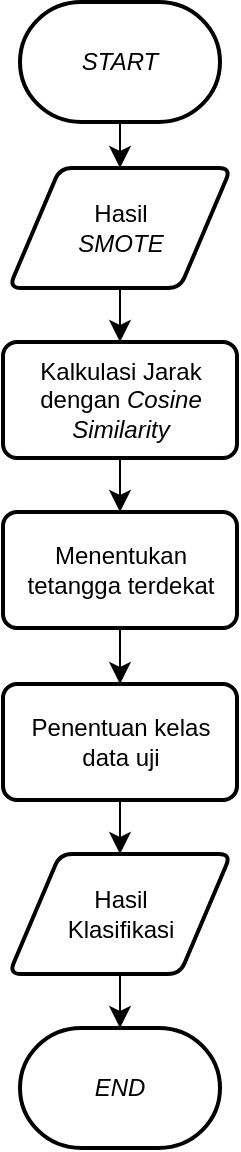 <mxfile version="24.8.6">
  <diagram name="Page-1" id="ufr50xpVayyBxZNt1NIA">
    <mxGraphModel dx="712" dy="1187" grid="0" gridSize="10" guides="1" tooltips="1" connect="1" arrows="1" fold="1" page="0" pageScale="1" pageWidth="850" pageHeight="1100" math="0" shadow="0">
      <root>
        <mxCell id="0" />
        <mxCell id="1" parent="0" />
        <mxCell id="WAXYkq2t2KDVgRnFWpy9-8" style="edgeStyle=none;curved=1;rounded=0;orthogonalLoop=1;jettySize=auto;html=1;exitX=0.5;exitY=1;exitDx=0;exitDy=0;exitPerimeter=0;entryX=0.5;entryY=0;entryDx=0;entryDy=0;fontSize=12;startSize=8;endSize=8;" edge="1" parent="1" source="WAXYkq2t2KDVgRnFWpy9-1" target="WAXYkq2t2KDVgRnFWpy9-3">
          <mxGeometry relative="1" as="geometry" />
        </mxCell>
        <mxCell id="WAXYkq2t2KDVgRnFWpy9-1" value="&lt;i&gt;START&lt;/i&gt;" style="strokeWidth=2;html=1;shape=mxgraph.flowchart.terminator;whiteSpace=wrap;" vertex="1" parent="1">
          <mxGeometry x="37" y="-345" width="100" height="60" as="geometry" />
        </mxCell>
        <mxCell id="WAXYkq2t2KDVgRnFWpy9-2" value="&lt;i&gt;END&lt;/i&gt;" style="strokeWidth=2;html=1;shape=mxgraph.flowchart.terminator;whiteSpace=wrap;" vertex="1" parent="1">
          <mxGeometry x="37" y="168" width="100" height="60" as="geometry" />
        </mxCell>
        <mxCell id="WAXYkq2t2KDVgRnFWpy9-9" style="edgeStyle=none;curved=1;rounded=0;orthogonalLoop=1;jettySize=auto;html=1;exitX=0.5;exitY=1;exitDx=0;exitDy=0;entryX=0.5;entryY=0;entryDx=0;entryDy=0;fontSize=12;startSize=8;endSize=8;" edge="1" parent="1" source="WAXYkq2t2KDVgRnFWpy9-3" target="WAXYkq2t2KDVgRnFWpy9-4">
          <mxGeometry relative="1" as="geometry" />
        </mxCell>
        <mxCell id="WAXYkq2t2KDVgRnFWpy9-3" value="Hasil&lt;div&gt;&lt;i&gt;SMOTE&lt;/i&gt;&lt;/div&gt;" style="shape=parallelogram;html=1;strokeWidth=2;perimeter=parallelogramPerimeter;whiteSpace=wrap;rounded=1;arcSize=12;size=0.23;" vertex="1" parent="1">
          <mxGeometry x="31.5" y="-262" width="111" height="60" as="geometry" />
        </mxCell>
        <mxCell id="WAXYkq2t2KDVgRnFWpy9-10" style="edgeStyle=none;curved=1;rounded=0;orthogonalLoop=1;jettySize=auto;html=1;exitX=0.5;exitY=1;exitDx=0;exitDy=0;entryX=0.5;entryY=0;entryDx=0;entryDy=0;fontSize=12;startSize=8;endSize=8;" edge="1" parent="1" source="WAXYkq2t2KDVgRnFWpy9-4" target="WAXYkq2t2KDVgRnFWpy9-5">
          <mxGeometry relative="1" as="geometry" />
        </mxCell>
        <mxCell id="WAXYkq2t2KDVgRnFWpy9-4" value="Kalkulasi Jarak&lt;div&gt;dengan &lt;i&gt;Cosine&lt;/i&gt;&lt;/div&gt;&lt;div&gt;&lt;i&gt;Similarity&lt;/i&gt;&lt;/div&gt;" style="rounded=1;whiteSpace=wrap;html=1;absoluteArcSize=1;arcSize=14;strokeWidth=2;" vertex="1" parent="1">
          <mxGeometry x="28.5" y="-175" width="117" height="58" as="geometry" />
        </mxCell>
        <mxCell id="WAXYkq2t2KDVgRnFWpy9-11" style="edgeStyle=none;curved=1;rounded=0;orthogonalLoop=1;jettySize=auto;html=1;exitX=0.5;exitY=1;exitDx=0;exitDy=0;entryX=0.5;entryY=0;entryDx=0;entryDy=0;fontSize=12;startSize=8;endSize=8;" edge="1" parent="1" source="WAXYkq2t2KDVgRnFWpy9-5" target="WAXYkq2t2KDVgRnFWpy9-6">
          <mxGeometry relative="1" as="geometry" />
        </mxCell>
        <mxCell id="WAXYkq2t2KDVgRnFWpy9-5" value="Menentukan tetangga terdekat" style="rounded=1;whiteSpace=wrap;html=1;absoluteArcSize=1;arcSize=14;strokeWidth=2;" vertex="1" parent="1">
          <mxGeometry x="28.5" y="-90" width="117" height="58" as="geometry" />
        </mxCell>
        <mxCell id="WAXYkq2t2KDVgRnFWpy9-12" style="edgeStyle=none;curved=1;rounded=0;orthogonalLoop=1;jettySize=auto;html=1;exitX=0.5;exitY=1;exitDx=0;exitDy=0;entryX=0.5;entryY=0;entryDx=0;entryDy=0;fontSize=12;startSize=8;endSize=8;" edge="1" parent="1" source="WAXYkq2t2KDVgRnFWpy9-6" target="WAXYkq2t2KDVgRnFWpy9-7">
          <mxGeometry relative="1" as="geometry" />
        </mxCell>
        <mxCell id="WAXYkq2t2KDVgRnFWpy9-6" value="Penentuan kelas data uji" style="rounded=1;whiteSpace=wrap;html=1;absoluteArcSize=1;arcSize=14;strokeWidth=2;" vertex="1" parent="1">
          <mxGeometry x="28.5" y="-4" width="117" height="58" as="geometry" />
        </mxCell>
        <mxCell id="WAXYkq2t2KDVgRnFWpy9-7" value="Hasil&lt;div&gt;Klasifikasi&lt;/div&gt;" style="shape=parallelogram;html=1;strokeWidth=2;perimeter=parallelogramPerimeter;whiteSpace=wrap;rounded=1;arcSize=12;size=0.23;" vertex="1" parent="1">
          <mxGeometry x="31.5" y="81" width="111" height="60" as="geometry" />
        </mxCell>
        <mxCell id="WAXYkq2t2KDVgRnFWpy9-13" style="edgeStyle=none;curved=1;rounded=0;orthogonalLoop=1;jettySize=auto;html=1;exitX=0.5;exitY=1;exitDx=0;exitDy=0;entryX=0.5;entryY=0;entryDx=0;entryDy=0;entryPerimeter=0;fontSize=12;startSize=8;endSize=8;" edge="1" parent="1" source="WAXYkq2t2KDVgRnFWpy9-7" target="WAXYkq2t2KDVgRnFWpy9-2">
          <mxGeometry relative="1" as="geometry" />
        </mxCell>
      </root>
    </mxGraphModel>
  </diagram>
</mxfile>
